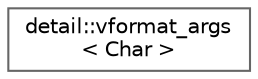 digraph "类继承关系图"
{
 // LATEX_PDF_SIZE
  bgcolor="transparent";
  edge [fontname=Helvetica,fontsize=10,labelfontname=Helvetica,labelfontsize=10];
  node [fontname=Helvetica,fontsize=10,shape=box,height=0.2,width=0.4];
  rankdir="LR";
  Node0 [id="Node000000",label="detail::vformat_args\l\< Char \>",height=0.2,width=0.4,color="grey40", fillcolor="white", style="filled",URL="$structdetail_1_1vformat__args.html",tooltip=" "];
}
